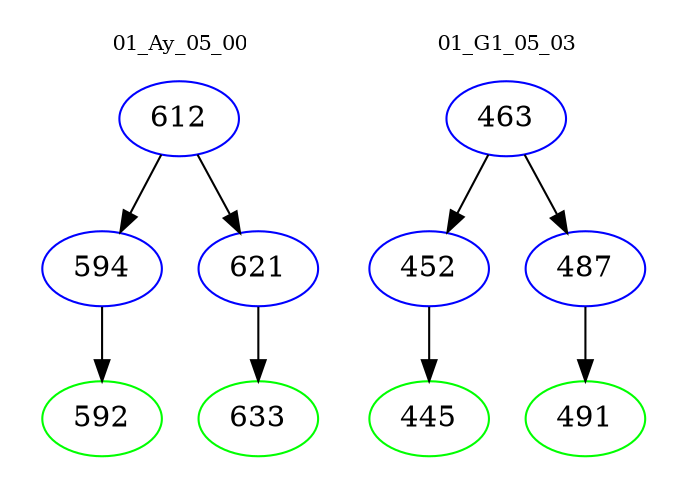 digraph{
subgraph cluster_0 {
color = white
label = "01_Ay_05_00";
fontsize=10;
T0_612 [label="612", color="blue"]
T0_612 -> T0_594 [color="black"]
T0_594 [label="594", color="blue"]
T0_594 -> T0_592 [color="black"]
T0_592 [label="592", color="green"]
T0_612 -> T0_621 [color="black"]
T0_621 [label="621", color="blue"]
T0_621 -> T0_633 [color="black"]
T0_633 [label="633", color="green"]
}
subgraph cluster_1 {
color = white
label = "01_G1_05_03";
fontsize=10;
T1_463 [label="463", color="blue"]
T1_463 -> T1_452 [color="black"]
T1_452 [label="452", color="blue"]
T1_452 -> T1_445 [color="black"]
T1_445 [label="445", color="green"]
T1_463 -> T1_487 [color="black"]
T1_487 [label="487", color="blue"]
T1_487 -> T1_491 [color="black"]
T1_491 [label="491", color="green"]
}
}
